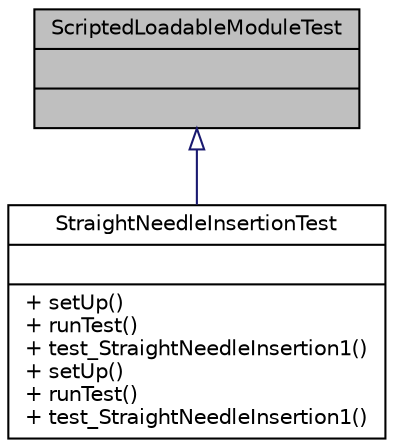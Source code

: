 digraph "ScriptedLoadableModuleTest"
{
 // LATEX_PDF_SIZE
  bgcolor="transparent";
  edge [fontname="Helvetica",fontsize="10",labelfontname="Helvetica",labelfontsize="10"];
  node [fontname="Helvetica",fontsize="10",shape=record];
  Node1 [label="{ScriptedLoadableModuleTest\n||}",height=0.2,width=0.4,color="black", fillcolor="grey75", style="filled", fontcolor="black",tooltip=" "];
  Node1 -> Node2 [dir="back",color="midnightblue",fontsize="10",style="solid",arrowtail="onormal",fontname="Helvetica"];
  Node2 [label="{StraightNeedleInsertionTest\n||+ setUp()\l+ runTest()\l+ test_StraightNeedleInsertion1()\l+ setUp()\l+ runTest()\l+ test_StraightNeedleInsertion1()\l}",height=0.2,width=0.4,color="black",URL="$class_p_r_i_s_m_1_1_straight_needle_insertion_test.html",tooltip=" "];
}
